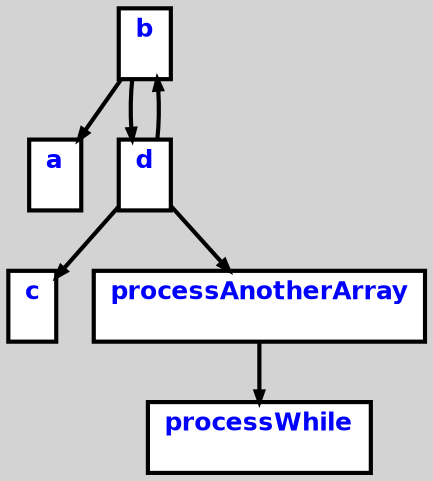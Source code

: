 digraph G {
ordering=out;
ranksep=.4;
bgcolor="lightgrey";  node [shape=box, fixedsize=false, fontsize=12, fontname="Helvetica-bold", fontcolor="blue"
width=.25, height=.25, color="black", fillcolor="white", style="filled, solid, bold"];

edge [arrowsize=.5, color="black", style="bold"]
    n000011E4978A9C50 [label="b\n "]
    n000011E4978A9C50 -> n000011E4978AC210
    n000011E4978AC210 [label="a\n "]
    n000011E4978A9C50 -> n000011E4978A9D10
    n000011E4978A9D10 [label="d\n "]
    n000011E4978A9D10 [label="d\n "]
    n000011E4978A9D10 -> n000011E4978A9C50
    n000011E4978A9C50 [label="b\n "]
    n000011E4978A9D10 -> n000011E4978AC8D0
    n000011E4978AC8D0 [label="c\n "]
    n000011E4978A9D10 -> n000011E4978AA590
    n000011E4978AA590 [label="processAnotherArray\n "]
    n000011E4978AA590 [label="processAnotherArray\n "]
    n000011E4978AA590 -> n000011E4978ACC50
    n000011E4978ACC50 [label="processWhile\n "]
}
